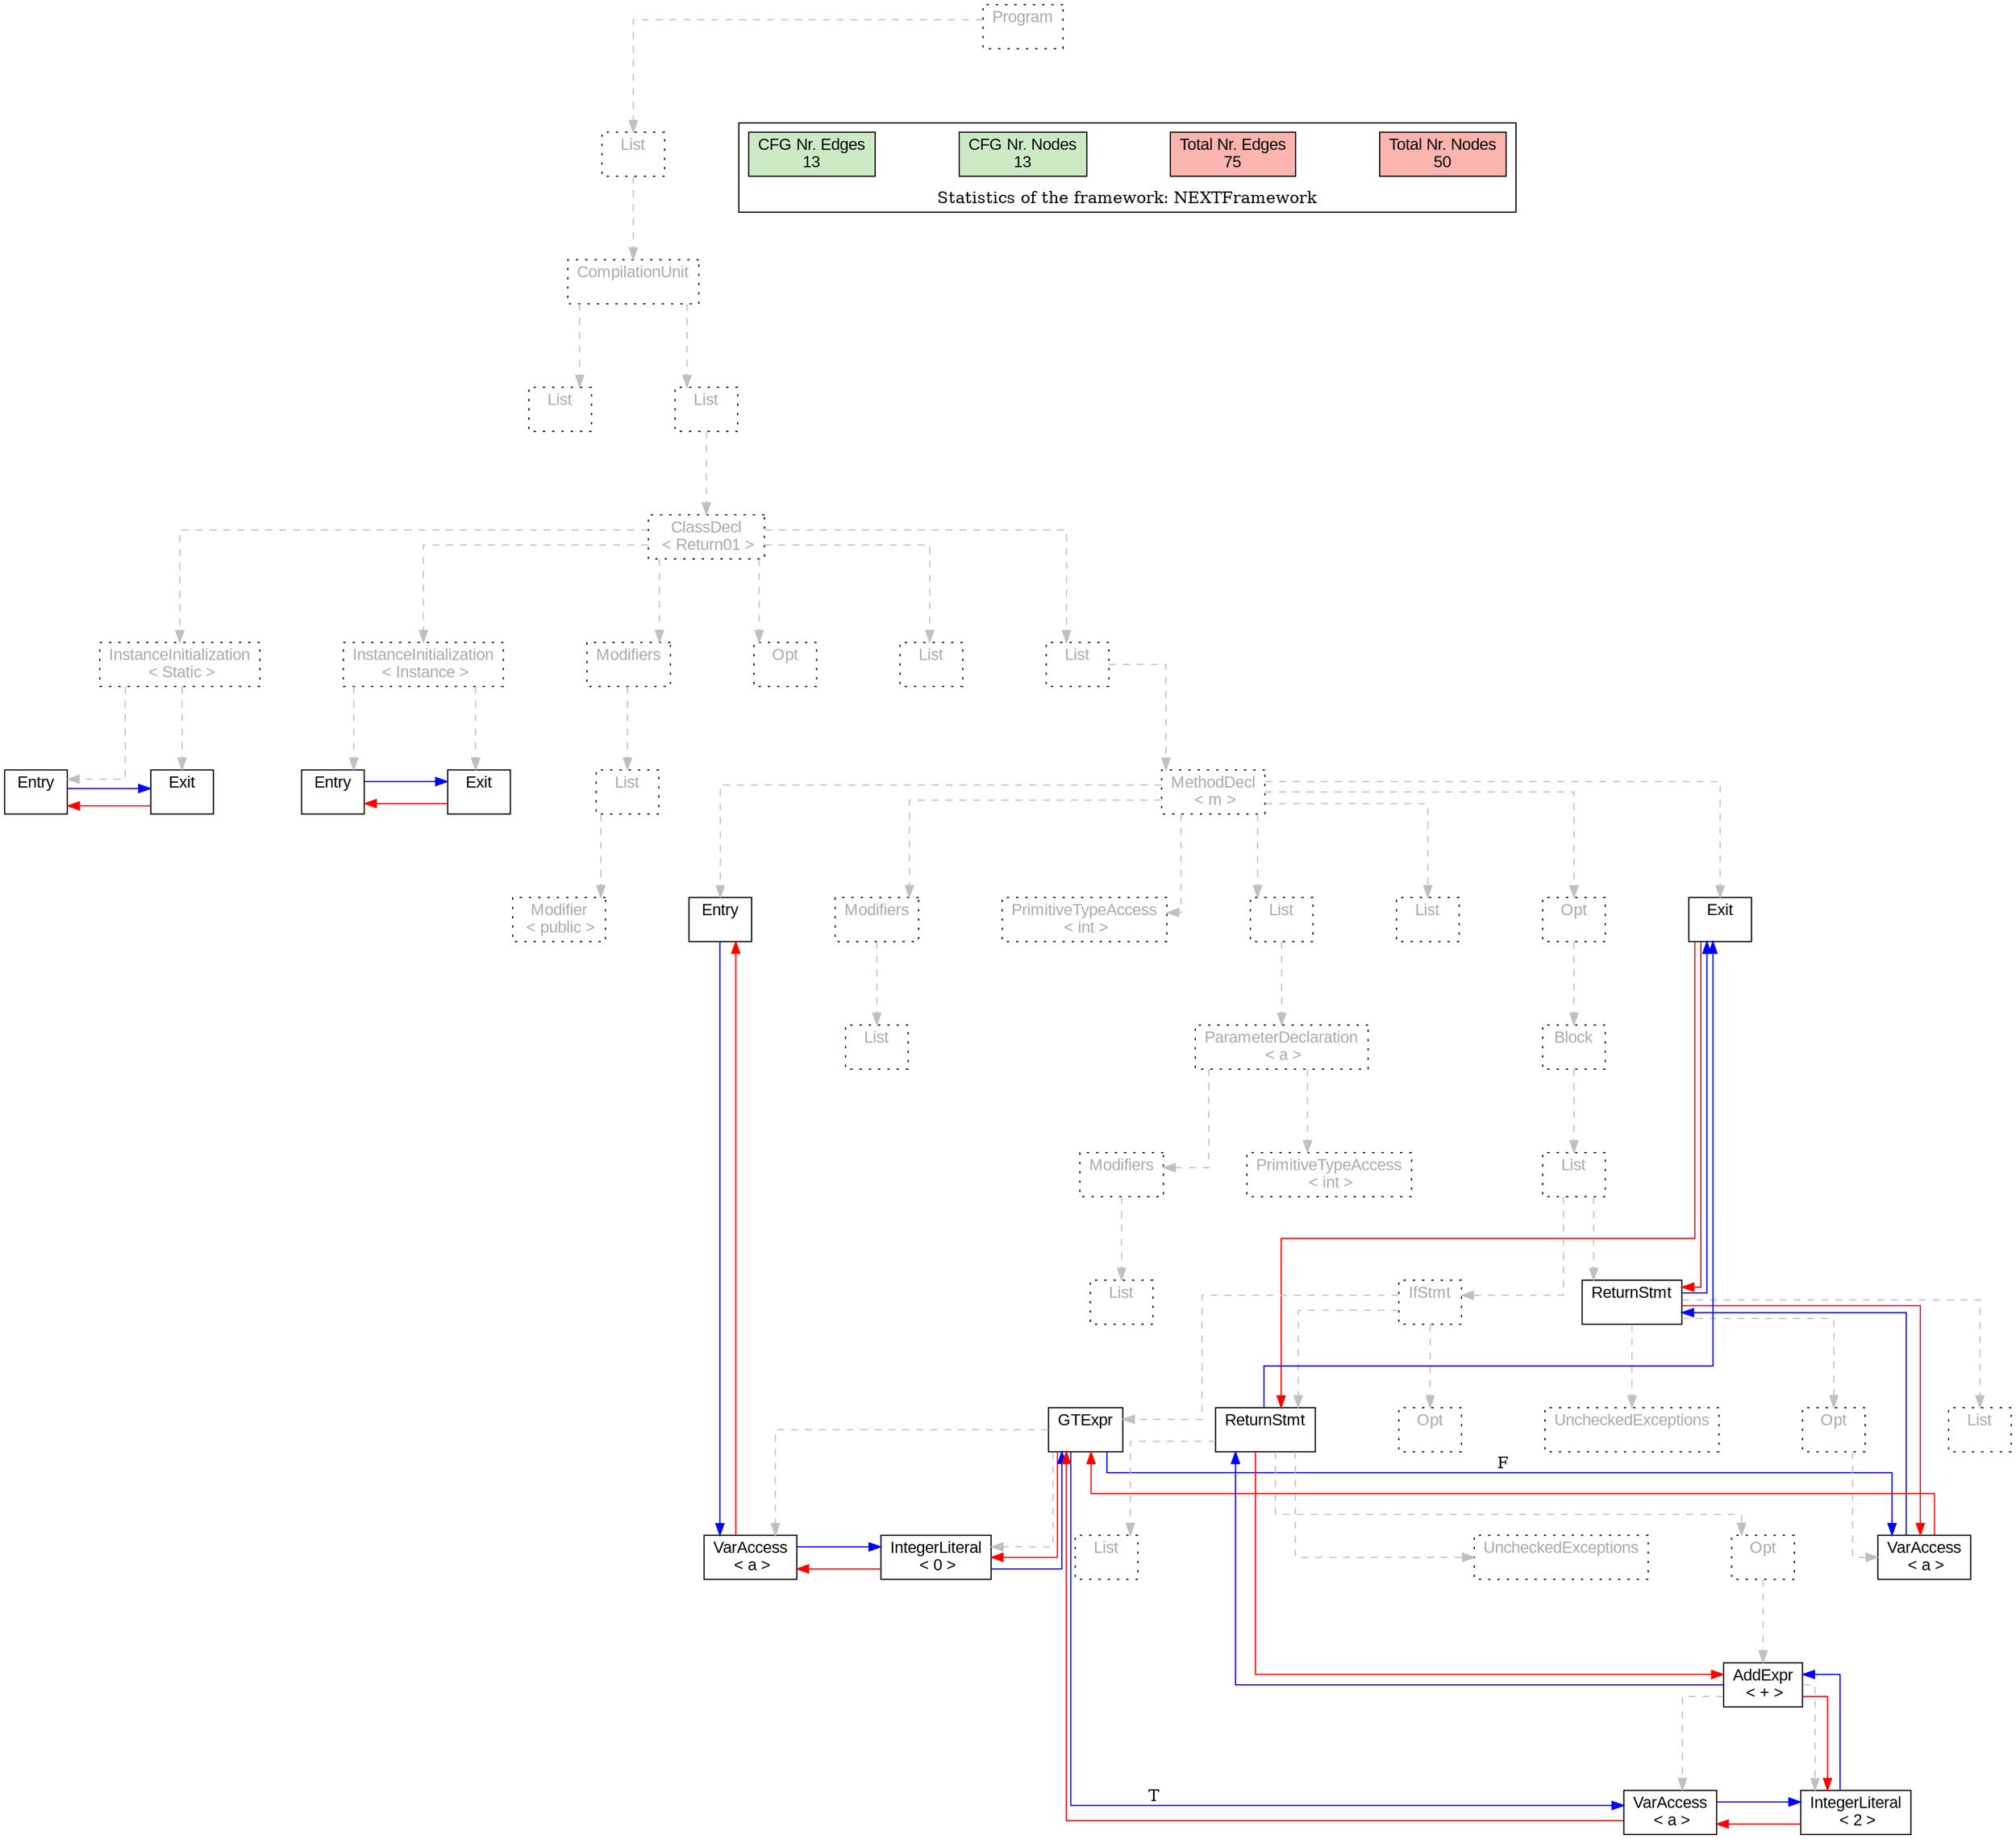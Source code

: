 digraph G {
graph [splines=ortho, nodesep="1", ranksep="1"]
node [shape=rect, fontname=Arial];
{ rank = same; "Program[0]"}
{ rank = same; "List[1]"}
{ rank = same; "CompilationUnit[2]"}
{ rank = same; "List[3]"; "List[4]"}
{ rank = same; "ClassDecl[5]"}
{ rank = same; "Modifiers[22]"; "Opt[25]"; "List[26]"; "List[27]"; "InstanceInitialization[6]"; "InstanceInitialization[14]"}
{ rank = same; "List[23]"; "MethodDecl[28]"; "Entry[7]"; "Exit[8]"; "Entry[15]"; "Exit[16]"}
{ rank = same; "Modifier[24]"; "Entry[29]"; "Modifiers[30]"; "PrimitiveTypeAccess[32]"; "List[33]"; "List[38]"; "Opt[39]"; "Exit[40]"}
{ rank = same; "List[31]"; "ParameterDeclaration[34]"; "Block[40]"}
{ rank = same; "Modifiers[35]"; "PrimitiveTypeAccess[37]"; "List[41]"}
{ rank = same; "List[36]"; "IfStmt[42]"; "ReturnStmt[53]"}
{ rank = same; "GTExpr[43]"; "ReturnStmt[46]"; "Opt[52]"; "Opt[54]"; "List[56]"; "UncheckedExceptions[54]"}
{ rank = same; "VarAccess[44]"; "IntegerLiteral[45]"; "Opt[47]"; "List[51]"; "UncheckedExceptions[47]"; "VarAccess[55]"}
{ rank = same; "AddExpr[48]"}
{ rank = same; "VarAccess[49]"; "IntegerLiteral[50]"}
"Program[0]" [label="Program\n ", style= dotted   fillcolor="#eeeeee" fontcolor="#aaaaaa"  ]
"List[1]" [label="List\n ", style= dotted   fillcolor="#eeeeee" fontcolor="#aaaaaa"  ]
"CompilationUnit[2]" [label="CompilationUnit\n ", style= dotted   fillcolor="#eeeeee" fontcolor="#aaaaaa"  ]
"List[3]" [label="List\n ", style= dotted   fillcolor="#eeeeee" fontcolor="#aaaaaa"  ]
"List[4]" [label="List\n ", style= dotted   fillcolor="#eeeeee" fontcolor="#aaaaaa"  ]
"ClassDecl[5]" [label="ClassDecl\n < Return01 >", style= dotted   fillcolor="#eeeeee" fontcolor="#aaaaaa"  ]
"Modifiers[22]" [label="Modifiers\n ", style= dotted   fillcolor="#eeeeee" fontcolor="#aaaaaa"  ]
"List[23]" [label="List\n ", style= dotted   fillcolor="#eeeeee" fontcolor="#aaaaaa"  ]
"Modifier[24]" [label="Modifier\n < public >", style= dotted   fillcolor="#eeeeee" fontcolor="#aaaaaa"  ]
"Opt[25]" [label="Opt\n ", style= dotted   fillcolor="#eeeeee" fontcolor="#aaaaaa"  ]
"List[26]" [label="List\n ", style= dotted   fillcolor="#eeeeee" fontcolor="#aaaaaa"  ]
"List[27]" [label="List\n ", style= dotted   fillcolor="#eeeeee" fontcolor="#aaaaaa"  ]
"MethodDecl[28]" [label="MethodDecl\n < m >", style= dotted   fillcolor="#eeeeee" fontcolor="#aaaaaa"  ]
"Entry[29]" [label="Entry\n ", fillcolor=white   style=filled  ]
"Modifiers[30]" [label="Modifiers\n ", style= dotted   fillcolor="#eeeeee" fontcolor="#aaaaaa"  ]
"List[31]" [label="List\n ", style= dotted   fillcolor="#eeeeee" fontcolor="#aaaaaa"  ]
"PrimitiveTypeAccess[32]" [label="PrimitiveTypeAccess\n < int >", style= dotted   fillcolor="#eeeeee" fontcolor="#aaaaaa"  ]
"List[33]" [label="List\n ", style= dotted   fillcolor="#eeeeee" fontcolor="#aaaaaa"  ]
"ParameterDeclaration[34]" [label="ParameterDeclaration\n < a >", style= dotted   fillcolor="#eeeeee" fontcolor="#aaaaaa"  ]
"Modifiers[35]" [label="Modifiers\n ", style= dotted   fillcolor="#eeeeee" fontcolor="#aaaaaa"  ]
"List[36]" [label="List\n ", style= dotted   fillcolor="#eeeeee" fontcolor="#aaaaaa"  ]
"PrimitiveTypeAccess[37]" [label="PrimitiveTypeAccess\n < int >", style= dotted   fillcolor="#eeeeee" fontcolor="#aaaaaa"  ]
"List[38]" [label="List\n ", style= dotted   fillcolor="#eeeeee" fontcolor="#aaaaaa"  ]
"Opt[39]" [label="Opt\n ", style= dotted   fillcolor="#eeeeee" fontcolor="#aaaaaa"  ]
"Block[40]" [label="Block\n ", style= dotted   fillcolor="#eeeeee" fontcolor="#aaaaaa"  ]
"List[41]" [label="List\n ", style= dotted   fillcolor="#eeeeee" fontcolor="#aaaaaa"  ]
"IfStmt[42]" [label="IfStmt\n ", style= dotted   fillcolor="#eeeeee" fontcolor="#aaaaaa"  ]
"GTExpr[43]" [label="GTExpr\n ", fillcolor=white   style=filled  ]
"VarAccess[44]" [label="VarAccess\n < a >", fillcolor=white   style=filled  ]
"IntegerLiteral[45]" [label="IntegerLiteral\n < 0 >", fillcolor=white   style=filled  ]
"ReturnStmt[46]" [label="ReturnStmt\n ", fillcolor=white   style=filled  ]
"Opt[47]" [label="Opt\n ", style= dotted   fillcolor="#eeeeee" fontcolor="#aaaaaa"  ]
"AddExpr[48]" [label="AddExpr\n < + >", fillcolor=white   style=filled  ]
"VarAccess[49]" [label="VarAccess\n < a >", fillcolor=white   style=filled  ]
"IntegerLiteral[50]" [label="IntegerLiteral\n < 2 >", fillcolor=white   style=filled  ]
"List[51]" [label="List\n ", style= dotted   fillcolor="#eeeeee" fontcolor="#aaaaaa"  ]
"UncheckedExceptions[47]" [label="UncheckedExceptions\n ", style= dotted   fillcolor="#eeeeee" fontcolor="#aaaaaa"  ]
"Opt[52]" [label="Opt\n ", style= dotted   fillcolor="#eeeeee" fontcolor="#aaaaaa"  ]
"ReturnStmt[53]" [label="ReturnStmt\n ", fillcolor=white   style=filled  ]
"Opt[54]" [label="Opt\n ", style= dotted   fillcolor="#eeeeee" fontcolor="#aaaaaa"  ]
"VarAccess[55]" [label="VarAccess\n < a >", fillcolor=white   style=filled  ]
"List[56]" [label="List\n ", style= dotted   fillcolor="#eeeeee" fontcolor="#aaaaaa"  ]
"UncheckedExceptions[54]" [label="UncheckedExceptions\n ", style= dotted   fillcolor="#eeeeee" fontcolor="#aaaaaa"  ]
"Exit[40]" [label="Exit\n ", fillcolor=white   style=filled  ]
"InstanceInitialization[6]" [label="InstanceInitialization\n < Instance >", style= dotted   fillcolor="#eeeeee" fontcolor="#aaaaaa"  ]
"Entry[7]" [label="Entry\n ", fillcolor=white   style=filled  ]
"Exit[8]" [label="Exit\n ", fillcolor=white   style=filled  ]
"InstanceInitialization[14]" [label="InstanceInitialization\n < Static >", style= dotted   fillcolor="#eeeeee" fontcolor="#aaaaaa"  ]
"Entry[15]" [label="Entry\n ", fillcolor=white   style=filled  ]
"Exit[16]" [label="Exit\n ", fillcolor=white   style=filled  ]
"CompilationUnit[2]" -> "List[3]" [style=dashed, color=gray]
"List[23]" -> "Modifier[24]" [style=dashed, color=gray]
"Modifiers[22]" -> "List[23]" [style=dashed, color=gray]
"ClassDecl[5]" -> "Modifiers[22]" [style=dashed, color=gray]
"ClassDecl[5]" -> "Opt[25]" [style=dashed, color=gray]
"ClassDecl[5]" -> "List[26]" [style=dashed, color=gray]
"MethodDecl[28]" -> "Entry[29]" [style=dashed, color=gray]
"Modifiers[30]" -> "List[31]" [style=dashed, color=gray]
"MethodDecl[28]" -> "Modifiers[30]" [style=dashed, color=gray]
"MethodDecl[28]" -> "PrimitiveTypeAccess[32]" [style=dashed, color=gray]
"Modifiers[35]" -> "List[36]" [style=dashed, color=gray]
"ParameterDeclaration[34]" -> "Modifiers[35]" [style=dashed, color=gray]
"ParameterDeclaration[34]" -> "PrimitiveTypeAccess[37]" [style=dashed, color=gray]
"List[33]" -> "ParameterDeclaration[34]" [style=dashed, color=gray]
"MethodDecl[28]" -> "List[33]" [style=dashed, color=gray]
"MethodDecl[28]" -> "List[38]" [style=dashed, color=gray]
"GTExpr[43]" -> "VarAccess[44]" [style=dashed, color=gray]
"GTExpr[43]" -> "IntegerLiteral[45]" [style=dashed, color=gray]
"IfStmt[42]" -> "GTExpr[43]" [style=dashed, color=gray]
"AddExpr[48]" -> "VarAccess[49]" [style=dashed, color=gray]
"AddExpr[48]" -> "IntegerLiteral[50]" [style=dashed, color=gray]
"Opt[47]" -> "AddExpr[48]" [style=dashed, color=gray]
"ReturnStmt[46]" -> "Opt[47]" [style=dashed, color=gray]
"ReturnStmt[46]" -> "List[51]" [style=dashed, color=gray]
"ReturnStmt[46]" -> "UncheckedExceptions[47]" [style=dashed, color=gray]
"IfStmt[42]" -> "ReturnStmt[46]" [style=dashed, color=gray]
"IfStmt[42]" -> "Opt[52]" [style=dashed, color=gray]
"List[41]" -> "IfStmt[42]" [style=dashed, color=gray]
"Opt[54]" -> "VarAccess[55]" [style=dashed, color=gray]
"ReturnStmt[53]" -> "Opt[54]" [style=dashed, color=gray]
"ReturnStmt[53]" -> "List[56]" [style=dashed, color=gray]
"ReturnStmt[53]" -> "UncheckedExceptions[54]" [style=dashed, color=gray]
"List[41]" -> "ReturnStmt[53]" [style=dashed, color=gray]
"Block[40]" -> "List[41]" [style=dashed, color=gray]
"Opt[39]" -> "Block[40]" [style=dashed, color=gray]
"MethodDecl[28]" -> "Opt[39]" [style=dashed, color=gray]
"MethodDecl[28]" -> "Exit[40]" [style=dashed, color=gray]
"List[27]" -> "MethodDecl[28]" [style=dashed, color=gray]
"ClassDecl[5]" -> "List[27]" [style=dashed, color=gray]
"InstanceInitialization[6]" -> "Entry[7]" [style=dashed, color=gray]
"InstanceInitialization[6]" -> "Exit[8]" [style=dashed, color=gray]
"InstanceInitialization[14]" -> "Entry[15]" [style=dashed, color=gray]
"InstanceInitialization[14]" -> "Exit[16]" [style=dashed, color=gray]
"ClassDecl[5]" -> "InstanceInitialization[6]" [style=dashed, color=gray]
"ClassDecl[5]" -> "InstanceInitialization[14]" [style=dashed, color=gray]
"List[4]" -> "ClassDecl[5]" [style=dashed, color=gray]
"CompilationUnit[2]" -> "List[4]" [style=dashed, color=gray]
"List[1]" -> "CompilationUnit[2]" [style=dashed, color=gray]
"Program[0]" -> "List[1]" [style=dashed, color=gray]
"Exit[16]" -> "Entry[15]" [color=red, constraint=false]
"Entry[15]" -> "Exit[16]" [color=blue, constraint=false, xlabel=" "] 
"Exit[8]" -> "Entry[7]" [color=red, constraint=false]
"Entry[7]" -> "Exit[8]" [color=blue, constraint=false, xlabel=" "] 
"Exit[40]" -> "ReturnStmt[46]" [color=red, constraint=false]
"Exit[40]" -> "ReturnStmt[53]" [color=red, constraint=false]
"ReturnStmt[46]" -> "Exit[40]" [color=blue, constraint=false, xlabel=" "] 
"ReturnStmt[46]" -> "AddExpr[48]" [color=red, constraint=false]
"AddExpr[48]" -> "ReturnStmt[46]" [color=blue, constraint=false, xlabel=" "] 
"AddExpr[48]" -> "IntegerLiteral[50]" [color=red, constraint=false]
"IntegerLiteral[50]" -> "AddExpr[48]" [color=blue, constraint=false, xlabel=" "] 
"IntegerLiteral[50]" -> "VarAccess[49]" [color=red, constraint=false]
"VarAccess[49]" -> "IntegerLiteral[50]" [color=blue, constraint=false, xlabel=" "] 
"VarAccess[49]" -> "GTExpr[43]" [color=red, constraint=false]
"ReturnStmt[53]" -> "Exit[40]" [color=blue, constraint=false, xlabel=" "] 
"ReturnStmt[53]" -> "VarAccess[55]" [color=red, constraint=false]
"VarAccess[55]" -> "ReturnStmt[53]" [color=blue, constraint=false, xlabel=" "] 
"VarAccess[55]" -> "GTExpr[43]" [color=red, constraint=false]
"GTExpr[43]" -> "VarAccess[49]" [color=blue, constraint=false, xlabel="T "] 
"GTExpr[43]" -> "VarAccess[55]" [color=blue, constraint=false, xlabel="F "] 
"GTExpr[43]" -> "IntegerLiteral[45]" [color=red, constraint=false]
"IntegerLiteral[45]" -> "GTExpr[43]" [color=blue, constraint=false, xlabel=" "] 
"IntegerLiteral[45]" -> "VarAccess[44]" [color=red, constraint=false]
"VarAccess[44]" -> "IntegerLiteral[45]" [color=blue, constraint=false, xlabel=" "] 
"VarAccess[44]" -> "Entry[29]" [color=red, constraint=false]
"Entry[29]" -> "VarAccess[44]" [color=blue, constraint=false, xlabel=" "] 
"List[3]" -> "List[4]" [style=invis]
"InstanceInitialization[14]" -> "InstanceInitialization[6]" -> "Modifiers[22]" -> "Opt[25]" -> "List[26]" -> "List[27]" [style=invis]
"Entry[29]" -> "Modifiers[30]" -> "PrimitiveTypeAccess[32]" -> "List[33]" -> "List[38]" -> "Opt[39]" -> "Exit[40]" [style=invis]
"Modifiers[35]" -> "PrimitiveTypeAccess[37]" [style=invis]
"IfStmt[42]" -> "ReturnStmt[53]" [style=invis]
"GTExpr[43]" -> "ReturnStmt[46]" -> "Opt[52]" [style=invis]
"VarAccess[44]" -> "IntegerLiteral[45]" [style=invis]
"VarAccess[49]" -> "IntegerLiteral[50]" [style=invis]
"Entry[7]" -> "Exit[8]" [style=invis]
"Entry[15]" -> "Exit[16]" [style=invis]

subgraph cluster_legend {
{node [style=filled, fillcolor=1, colorscheme="pastel13"]
Nodes [label="Total Nr. Nodes
50", fillcolor=1]
Edges [label="Total Nr. Edges
75", fillcolor=1]
NodesCFG [label="CFG Nr. Nodes
13", fillcolor=3]
EdgesCFG [label="CFG Nr. Edges
13", fillcolor=3]
Nodes-> "Program[0]" -> NodesCFG  [style="invis"]
Edges -> "Program[0]" ->EdgesCFG [style="invis"]}
label = "Statistics of the framework: NEXTFramework"
style="solid"
ranksep=0.05
nodesep=0.01
labelloc = b
len=2
}}